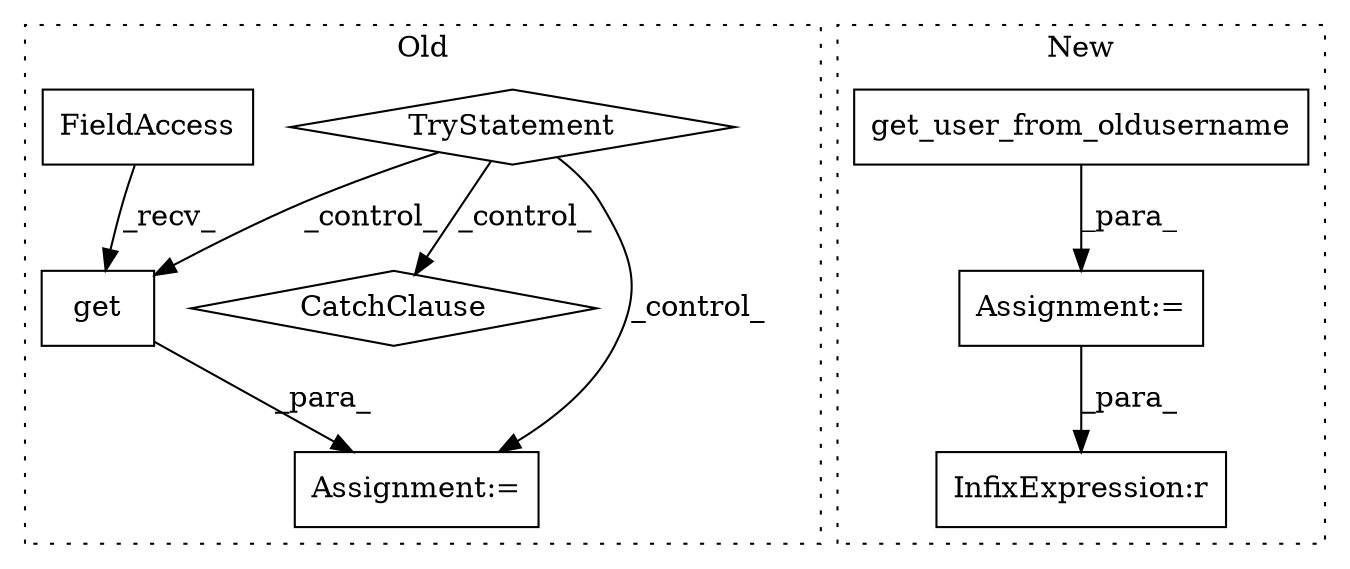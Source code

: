 digraph G {
subgraph cluster0 {
1 [label="get" a="32" s="5669,5681" l="4,1" shape="box"];
4 [label="TryStatement" a="54" s="5637" l="4" shape="diamond"];
5 [label="FieldAccess" a="22" s="5656" l="12" shape="box"];
6 [label="CatchClause" a="12" s="5809,5860" l="15,2" shape="diamond"];
8 [label="Assignment:=" a="7" s="5655" l="1" shape="box"];
label = "Old";
style="dotted";
}
subgraph cluster1 {
2 [label="get_user_from_oldusername" a="32" s="5620,5654" l="26,1" shape="box"];
3 [label="InfixExpression:r" a="27" s="5683" l="4" shape="box"];
7 [label="Assignment:=" a="7" s="5619" l="1" shape="box"];
label = "New";
style="dotted";
}
1 -> 8 [label="_para_"];
2 -> 7 [label="_para_"];
4 -> 6 [label="_control_"];
4 -> 1 [label="_control_"];
4 -> 8 [label="_control_"];
5 -> 1 [label="_recv_"];
7 -> 3 [label="_para_"];
}